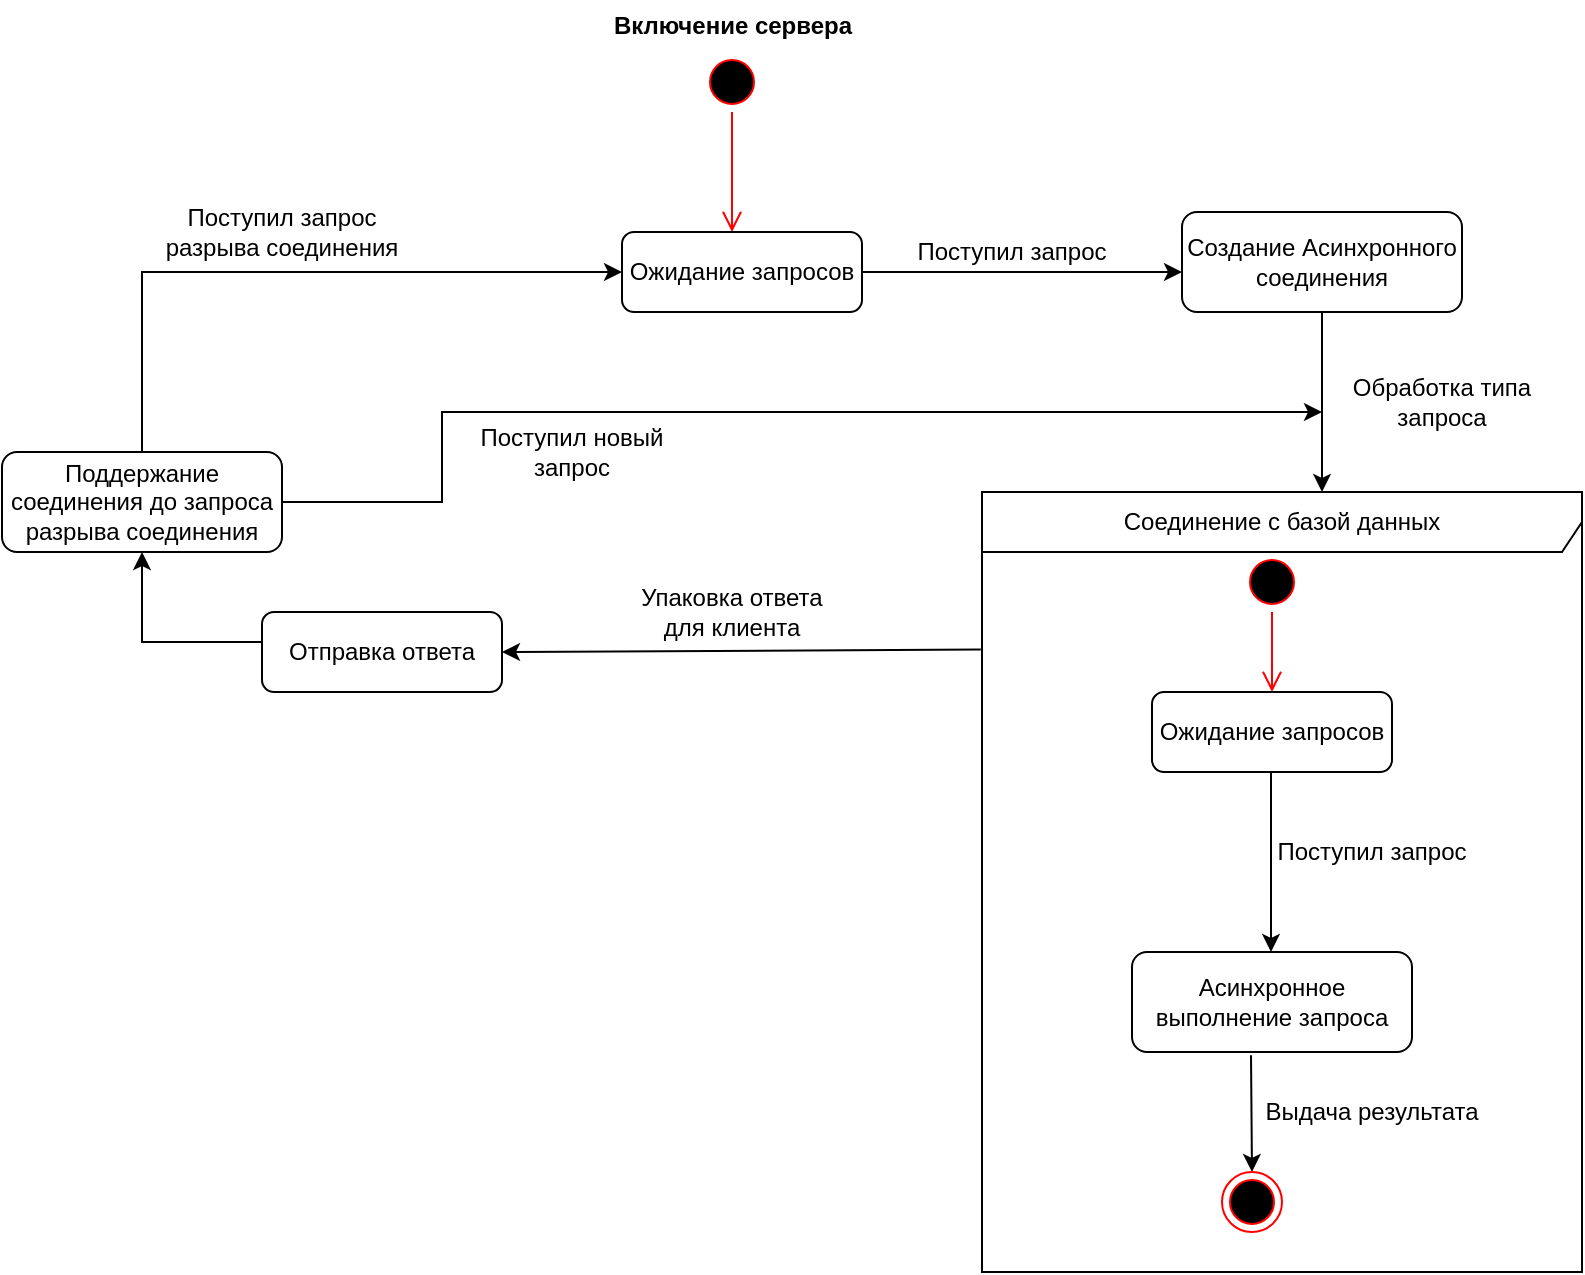 <mxfile version="22.1.15" type="device">
  <diagram name="Страница — 1" id="aMusxvZ8UMBOyWNFDgze">
    <mxGraphModel dx="1469" dy="647" grid="1" gridSize="10" guides="1" tooltips="1" connect="1" arrows="1" fold="1" page="1" pageScale="1" pageWidth="827" pageHeight="1169" math="0" shadow="0">
      <root>
        <mxCell id="0" />
        <mxCell id="1" parent="0" />
        <mxCell id="IGeF6MtiLA5-7tud55CT-1" value="" style="ellipse;html=1;shape=startState;fillColor=#000000;strokeColor=#ff0000;" vertex="1" parent="1">
          <mxGeometry x="370" y="70" width="30" height="30" as="geometry" />
        </mxCell>
        <mxCell id="IGeF6MtiLA5-7tud55CT-2" value="" style="edgeStyle=orthogonalEdgeStyle;html=1;verticalAlign=bottom;endArrow=open;endSize=8;strokeColor=#ff0000;rounded=0;" edge="1" source="IGeF6MtiLA5-7tud55CT-1" parent="1">
          <mxGeometry relative="1" as="geometry">
            <mxPoint x="385" y="160" as="targetPoint" />
          </mxGeometry>
        </mxCell>
        <mxCell id="IGeF6MtiLA5-7tud55CT-3" value="Включение сервера" style="text;align=center;fontStyle=1;verticalAlign=middle;spacingLeft=3;spacingRight=3;strokeColor=none;rotatable=0;points=[[0,0.5],[1,0.5]];portConstraint=eastwest;html=1;" vertex="1" parent="1">
          <mxGeometry x="345" y="44" width="80" height="26" as="geometry" />
        </mxCell>
        <mxCell id="IGeF6MtiLA5-7tud55CT-5" value="Ожидание запросов&lt;br&gt;" style="rounded=1;whiteSpace=wrap;html=1;" vertex="1" parent="1">
          <mxGeometry x="330" y="160" width="120" height="40" as="geometry" />
        </mxCell>
        <mxCell id="IGeF6MtiLA5-7tud55CT-6" value="" style="endArrow=classic;html=1;rounded=0;" edge="1" parent="1">
          <mxGeometry width="50" height="50" relative="1" as="geometry">
            <mxPoint x="450" y="180" as="sourcePoint" />
            <mxPoint x="610" y="180" as="targetPoint" />
          </mxGeometry>
        </mxCell>
        <mxCell id="IGeF6MtiLA5-7tud55CT-7" value="Поступил запрос" style="text;html=1;strokeColor=none;fillColor=none;align=center;verticalAlign=middle;whiteSpace=wrap;rounded=0;" vertex="1" parent="1">
          <mxGeometry x="470" y="160" width="110" height="20" as="geometry" />
        </mxCell>
        <mxCell id="IGeF6MtiLA5-7tud55CT-8" value="Создание Асинхронного соединения" style="rounded=1;whiteSpace=wrap;html=1;" vertex="1" parent="1">
          <mxGeometry x="610" y="150" width="140" height="50" as="geometry" />
        </mxCell>
        <mxCell id="IGeF6MtiLA5-7tud55CT-9" value="" style="endArrow=classic;html=1;rounded=0;exitX=0.5;exitY=1;exitDx=0;exitDy=0;" edge="1" parent="1" source="IGeF6MtiLA5-7tud55CT-8">
          <mxGeometry width="50" height="50" relative="1" as="geometry">
            <mxPoint x="510" y="290" as="sourcePoint" />
            <mxPoint x="680" y="290" as="targetPoint" />
          </mxGeometry>
        </mxCell>
        <mxCell id="IGeF6MtiLA5-7tud55CT-13" value="Соединение с базой данных" style="shape=umlFrame;whiteSpace=wrap;html=1;pointerEvents=0;width=300;height=30;" vertex="1" parent="1">
          <mxGeometry x="510" y="290" width="300" height="390" as="geometry" />
        </mxCell>
        <mxCell id="IGeF6MtiLA5-7tud55CT-14" value="Обработка типа запроса" style="text;html=1;strokeColor=none;fillColor=none;align=center;verticalAlign=middle;whiteSpace=wrap;rounded=0;" vertex="1" parent="1">
          <mxGeometry x="690" y="230" width="100" height="30" as="geometry" />
        </mxCell>
        <mxCell id="IGeF6MtiLA5-7tud55CT-15" value="" style="ellipse;html=1;shape=startState;fillColor=#000000;strokeColor=#ff0000;" vertex="1" parent="1">
          <mxGeometry x="640" y="320" width="30" height="30" as="geometry" />
        </mxCell>
        <mxCell id="IGeF6MtiLA5-7tud55CT-16" value="" style="edgeStyle=orthogonalEdgeStyle;html=1;verticalAlign=bottom;endArrow=open;endSize=8;strokeColor=#ff0000;rounded=0;exitX=0.5;exitY=1;exitDx=0;exitDy=0;entryX=0.5;entryY=0;entryDx=0;entryDy=0;" edge="1" parent="1" source="IGeF6MtiLA5-7tud55CT-15" target="IGeF6MtiLA5-7tud55CT-18">
          <mxGeometry relative="1" as="geometry">
            <mxPoint x="670" y="420" as="targetPoint" />
            <mxPoint x="670" y="360" as="sourcePoint" />
            <Array as="points">
              <mxPoint x="655" y="370" />
              <mxPoint x="655" y="370" />
            </Array>
          </mxGeometry>
        </mxCell>
        <mxCell id="IGeF6MtiLA5-7tud55CT-18" value="Ожидание запросов&lt;br&gt;" style="rounded=1;whiteSpace=wrap;html=1;" vertex="1" parent="1">
          <mxGeometry x="595" y="390" width="120" height="40" as="geometry" />
        </mxCell>
        <mxCell id="IGeF6MtiLA5-7tud55CT-19" value="" style="endArrow=classic;html=1;rounded=0;exitX=0.5;exitY=1;exitDx=0;exitDy=0;" edge="1" parent="1">
          <mxGeometry width="50" height="50" relative="1" as="geometry">
            <mxPoint x="654.5" y="430" as="sourcePoint" />
            <mxPoint x="654.5" y="520" as="targetPoint" />
          </mxGeometry>
        </mxCell>
        <mxCell id="IGeF6MtiLA5-7tud55CT-20" value="Поступил запрос" style="text;html=1;strokeColor=none;fillColor=none;align=center;verticalAlign=middle;whiteSpace=wrap;rounded=0;" vertex="1" parent="1">
          <mxGeometry x="650" y="460" width="110" height="20" as="geometry" />
        </mxCell>
        <mxCell id="IGeF6MtiLA5-7tud55CT-21" value="Асинхронное выполнение запроса" style="rounded=1;whiteSpace=wrap;html=1;" vertex="1" parent="1">
          <mxGeometry x="585" y="520" width="140" height="50" as="geometry" />
        </mxCell>
        <mxCell id="IGeF6MtiLA5-7tud55CT-22" value="" style="endArrow=classic;html=1;rounded=0;exitX=0.425;exitY=1.032;exitDx=0;exitDy=0;entryX=0.5;entryY=0;entryDx=0;entryDy=0;exitPerimeter=0;" edge="1" parent="1" source="IGeF6MtiLA5-7tud55CT-21" target="IGeF6MtiLA5-7tud55CT-24">
          <mxGeometry width="50" height="50" relative="1" as="geometry">
            <mxPoint x="650" y="570" as="sourcePoint" />
            <mxPoint x="650" y="660" as="targetPoint" />
            <Array as="points" />
          </mxGeometry>
        </mxCell>
        <mxCell id="IGeF6MtiLA5-7tud55CT-23" value="Отправка ответа" style="rounded=1;whiteSpace=wrap;html=1;" vertex="1" parent="1">
          <mxGeometry x="150" y="350" width="120" height="40" as="geometry" />
        </mxCell>
        <mxCell id="IGeF6MtiLA5-7tud55CT-24" value="" style="ellipse;html=1;shape=endState;fillColor=#000000;strokeColor=#ff0000;" vertex="1" parent="1">
          <mxGeometry x="630" y="630" width="30" height="30" as="geometry" />
        </mxCell>
        <mxCell id="IGeF6MtiLA5-7tud55CT-25" value="Выдача результата" style="text;html=1;strokeColor=none;fillColor=none;align=center;verticalAlign=middle;whiteSpace=wrap;rounded=0;" vertex="1" parent="1">
          <mxGeometry x="650" y="590" width="110" height="20" as="geometry" />
        </mxCell>
        <mxCell id="IGeF6MtiLA5-7tud55CT-26" value="" style="endArrow=classic;html=1;rounded=0;exitX=-0.002;exitY=0.202;exitDx=0;exitDy=0;entryX=1;entryY=0.5;entryDx=0;entryDy=0;exitPerimeter=0;" edge="1" parent="1" source="IGeF6MtiLA5-7tud55CT-13" target="IGeF6MtiLA5-7tud55CT-23">
          <mxGeometry width="50" height="50" relative="1" as="geometry">
            <mxPoint x="400" y="566" as="sourcePoint" />
            <mxPoint x="400" y="624" as="targetPoint" />
            <Array as="points" />
          </mxGeometry>
        </mxCell>
        <mxCell id="IGeF6MtiLA5-7tud55CT-30" value="Упаковка ответа для клиента" style="text;html=1;strokeColor=none;fillColor=none;align=center;verticalAlign=middle;whiteSpace=wrap;rounded=0;" vertex="1" parent="1">
          <mxGeometry x="330" y="340" width="110" height="20" as="geometry" />
        </mxCell>
        <mxCell id="IGeF6MtiLA5-7tud55CT-31" style="edgeStyle=orthogonalEdgeStyle;rounded=0;orthogonalLoop=1;jettySize=auto;html=1;exitX=1;exitY=0.5;exitDx=0;exitDy=0;" edge="1" parent="1" source="IGeF6MtiLA5-7tud55CT-34">
          <mxGeometry relative="1" as="geometry">
            <mxPoint x="210" y="240" as="sourcePoint" />
            <mxPoint x="680" y="250" as="targetPoint" />
            <Array as="points">
              <mxPoint x="240" y="295" />
              <mxPoint x="240" y="250" />
            </Array>
          </mxGeometry>
        </mxCell>
        <mxCell id="IGeF6MtiLA5-7tud55CT-33" value="" style="endArrow=classic;html=1;rounded=0;exitX=0;exitY=0.5;exitDx=0;exitDy=0;entryX=0.5;entryY=1;entryDx=0;entryDy=0;" edge="1" parent="1" target="IGeF6MtiLA5-7tud55CT-34">
          <mxGeometry width="50" height="50" relative="1" as="geometry">
            <mxPoint x="150" y="365" as="sourcePoint" />
            <mxPoint x="70" y="365" as="targetPoint" />
            <Array as="points">
              <mxPoint x="90" y="365" />
            </Array>
          </mxGeometry>
        </mxCell>
        <mxCell id="IGeF6MtiLA5-7tud55CT-34" value="Поддержание соединения до запроса разрыва соединения" style="rounded=1;whiteSpace=wrap;html=1;" vertex="1" parent="1">
          <mxGeometry x="20" y="270" width="140" height="50" as="geometry" />
        </mxCell>
        <mxCell id="IGeF6MtiLA5-7tud55CT-35" value="Поступил новый запрос" style="text;html=1;strokeColor=none;fillColor=none;align=center;verticalAlign=middle;whiteSpace=wrap;rounded=0;" vertex="1" parent="1">
          <mxGeometry x="250" y="260" width="110" height="20" as="geometry" />
        </mxCell>
        <mxCell id="IGeF6MtiLA5-7tud55CT-36" value="" style="endArrow=classic;html=1;rounded=0;exitX=0.5;exitY=0;exitDx=0;exitDy=0;entryX=0;entryY=0.5;entryDx=0;entryDy=0;" edge="1" parent="1" source="IGeF6MtiLA5-7tud55CT-34" target="IGeF6MtiLA5-7tud55CT-5">
          <mxGeometry width="50" height="50" relative="1" as="geometry">
            <mxPoint x="120" y="215" as="sourcePoint" />
            <mxPoint x="90" y="200" as="targetPoint" />
            <Array as="points">
              <mxPoint x="90" y="180" />
            </Array>
          </mxGeometry>
        </mxCell>
        <mxCell id="IGeF6MtiLA5-7tud55CT-38" value="Поступил запрос разрыва соединения" style="text;html=1;strokeColor=none;fillColor=none;align=center;verticalAlign=middle;whiteSpace=wrap;rounded=0;" vertex="1" parent="1">
          <mxGeometry x="100" y="150" width="120" height="20" as="geometry" />
        </mxCell>
      </root>
    </mxGraphModel>
  </diagram>
</mxfile>

